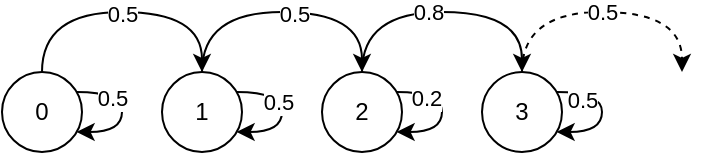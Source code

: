 <mxfile version="19.0.2" type="device"><diagram id="Nj4qUhLoee7g_H7TfD1k" name="Page-1"><mxGraphModel dx="257" dy="508" grid="1" gridSize="10" guides="1" tooltips="1" connect="1" arrows="1" fold="1" page="1" pageScale="1" pageWidth="850" pageHeight="1100" math="0" shadow="0"><root><mxCell id="0"/><mxCell id="1" parent="0"/><mxCell id="rmi86-zPwqett_ncmHmh-6" style="edgeStyle=orthogonalEdgeStyle;rounded=0;orthogonalLoop=1;jettySize=auto;html=1;curved=1;fontColor=#00000;" edge="1" parent="1" source="rmi86-zPwqett_ncmHmh-1" target="rmi86-zPwqett_ncmHmh-2"><mxGeometry relative="1" as="geometry"><Array as="points"><mxPoint x="140" y="330"/><mxPoint x="220" y="330"/></Array></mxGeometry></mxCell><mxCell id="rmi86-zPwqett_ncmHmh-22" value="0.5" style="edgeLabel;html=1;align=center;verticalAlign=middle;resizable=0;points=[];fontColor=#000000;" vertex="1" connectable="0" parent="rmi86-zPwqett_ncmHmh-6"><mxGeometry x="0.283" y="-1" relative="1" as="geometry"><mxPoint x="-20" as="offset"/></mxGeometry></mxCell><mxCell id="rmi86-zPwqett_ncmHmh-1" value="0" style="ellipse;whiteSpace=wrap;html=1;" vertex="1" parent="1"><mxGeometry x="120" y="360" width="40" height="40" as="geometry"/></mxCell><mxCell id="rmi86-zPwqett_ncmHmh-2" value="1" style="ellipse;whiteSpace=wrap;html=1;" vertex="1" parent="1"><mxGeometry x="200" y="360" width="40" height="40" as="geometry"/></mxCell><mxCell id="rmi86-zPwqett_ncmHmh-3" value="3" style="ellipse;whiteSpace=wrap;html=1;" vertex="1" parent="1"><mxGeometry x="360" y="360" width="40" height="40" as="geometry"/></mxCell><mxCell id="rmi86-zPwqett_ncmHmh-4" value="2" style="ellipse;whiteSpace=wrap;html=1;" vertex="1" parent="1"><mxGeometry x="280" y="360" width="40" height="40" as="geometry"/></mxCell><mxCell id="rmi86-zPwqett_ncmHmh-7" style="edgeStyle=orthogonalEdgeStyle;rounded=0;orthogonalLoop=1;jettySize=auto;html=1;curved=1;" edge="1" parent="1"><mxGeometry relative="1" as="geometry"><mxPoint x="300" y="360" as="sourcePoint"/><mxPoint x="380" y="360" as="targetPoint"/><Array as="points"><mxPoint x="300" y="330"/><mxPoint x="380" y="330"/></Array></mxGeometry></mxCell><mxCell id="rmi86-zPwqett_ncmHmh-24" value="0.8" style="edgeLabel;html=1;align=center;verticalAlign=middle;resizable=0;points=[];fontColor=#000000;" vertex="1" connectable="0" parent="rmi86-zPwqett_ncmHmh-7"><mxGeometry x="-0.109" relative="1" as="geometry"><mxPoint as="offset"/></mxGeometry></mxCell><mxCell id="rmi86-zPwqett_ncmHmh-8" style="edgeStyle=orthogonalEdgeStyle;rounded=0;orthogonalLoop=1;jettySize=auto;html=1;curved=1;dashed=1;" edge="1" parent="1"><mxGeometry relative="1" as="geometry"><mxPoint x="380" y="360" as="sourcePoint"/><mxPoint x="460" y="360" as="targetPoint"/><Array as="points"><mxPoint x="380" y="330"/><mxPoint x="460" y="330"/></Array></mxGeometry></mxCell><mxCell id="rmi86-zPwqett_ncmHmh-25" value="0.5" style="edgeLabel;html=1;align=center;verticalAlign=middle;resizable=0;points=[];fontColor=#000000;" vertex="1" connectable="0" parent="rmi86-zPwqett_ncmHmh-8"><mxGeometry x="-0.141" relative="1" as="geometry"><mxPoint x="10" as="offset"/></mxGeometry></mxCell><mxCell id="rmi86-zPwqett_ncmHmh-9" style="edgeStyle=orthogonalEdgeStyle;rounded=0;orthogonalLoop=1;jettySize=auto;html=1;curved=1;" edge="1" parent="1"><mxGeometry relative="1" as="geometry"><mxPoint x="220" y="360" as="sourcePoint"/><mxPoint x="300" y="360" as="targetPoint"/><Array as="points"><mxPoint x="220" y="330"/><mxPoint x="300" y="330"/></Array></mxGeometry></mxCell><mxCell id="rmi86-zPwqett_ncmHmh-23" value="0.5" style="edgeLabel;html=1;align=center;verticalAlign=middle;resizable=0;points=[];fontColor=#000000;" vertex="1" connectable="0" parent="rmi86-zPwqett_ncmHmh-9"><mxGeometry x="0.079" y="-1" relative="1" as="geometry"><mxPoint as="offset"/></mxGeometry></mxCell><mxCell id="rmi86-zPwqett_ncmHmh-12" style="edgeStyle=orthogonalEdgeStyle;curved=1;rounded=0;orthogonalLoop=1;jettySize=auto;html=1;fontColor=#000000;" edge="1" parent="1" source="rmi86-zPwqett_ncmHmh-1" target="rmi86-zPwqett_ncmHmh-1"><mxGeometry relative="1" as="geometry"/></mxCell><mxCell id="rmi86-zPwqett_ncmHmh-29" value="0.5" style="edgeLabel;html=1;align=center;verticalAlign=middle;resizable=0;points=[];fontColor=#000000;" vertex="1" connectable="0" parent="rmi86-zPwqett_ncmHmh-12"><mxGeometry x="-0.468" y="-3" relative="1" as="geometry"><mxPoint as="offset"/></mxGeometry></mxCell><mxCell id="rmi86-zPwqett_ncmHmh-17" style="edgeStyle=orthogonalEdgeStyle;curved=1;rounded=0;orthogonalLoop=1;jettySize=auto;html=1;" edge="1" parent="1" source="rmi86-zPwqett_ncmHmh-2" target="rmi86-zPwqett_ncmHmh-2"><mxGeometry relative="1" as="geometry"/></mxCell><mxCell id="rmi86-zPwqett_ncmHmh-28" value="0.5" style="edgeLabel;html=1;align=center;verticalAlign=middle;resizable=0;points=[];fontColor=#000000;" vertex="1" connectable="0" parent="rmi86-zPwqett_ncmHmh-17"><mxGeometry x="-0.175" y="-2" relative="1" as="geometry"><mxPoint as="offset"/></mxGeometry></mxCell><mxCell id="rmi86-zPwqett_ncmHmh-18" style="edgeStyle=orthogonalEdgeStyle;curved=1;rounded=0;orthogonalLoop=1;jettySize=auto;html=1;fontColor=#000000;" edge="1" parent="1" source="rmi86-zPwqett_ncmHmh-4" target="rmi86-zPwqett_ncmHmh-4"><mxGeometry relative="1" as="geometry"/></mxCell><mxCell id="rmi86-zPwqett_ncmHmh-26" value="0.2" style="edgeLabel;html=1;align=center;verticalAlign=middle;resizable=0;points=[];fontColor=#000000;" vertex="1" connectable="0" parent="rmi86-zPwqett_ncmHmh-18"><mxGeometry x="-0.573" y="-3" relative="1" as="geometry"><mxPoint as="offset"/></mxGeometry></mxCell><mxCell id="rmi86-zPwqett_ncmHmh-19" style="edgeStyle=orthogonalEdgeStyle;curved=1;rounded=0;orthogonalLoop=1;jettySize=auto;html=1;" edge="1" parent="1" source="rmi86-zPwqett_ncmHmh-3" target="rmi86-zPwqett_ncmHmh-3"><mxGeometry relative="1" as="geometry"/></mxCell><mxCell id="rmi86-zPwqett_ncmHmh-27" value="0.5" style="edgeLabel;html=1;align=center;verticalAlign=middle;resizable=0;points=[];fontColor=#000000;" vertex="1" connectable="0" parent="rmi86-zPwqett_ncmHmh-19"><mxGeometry x="-0.625" y="-4" relative="1" as="geometry"><mxPoint as="offset"/></mxGeometry></mxCell><mxCell id="rmi86-zPwqett_ncmHmh-30" value="..." style="text;html=1;align=center;verticalAlign=middle;resizable=0;points=[];autosize=1;strokeColor=none;fillColor=none;fontColor=#FFFFFF;" vertex="1" parent="1"><mxGeometry x="440" y="370" width="30" height="20" as="geometry"/></mxCell></root></mxGraphModel></diagram></mxfile>